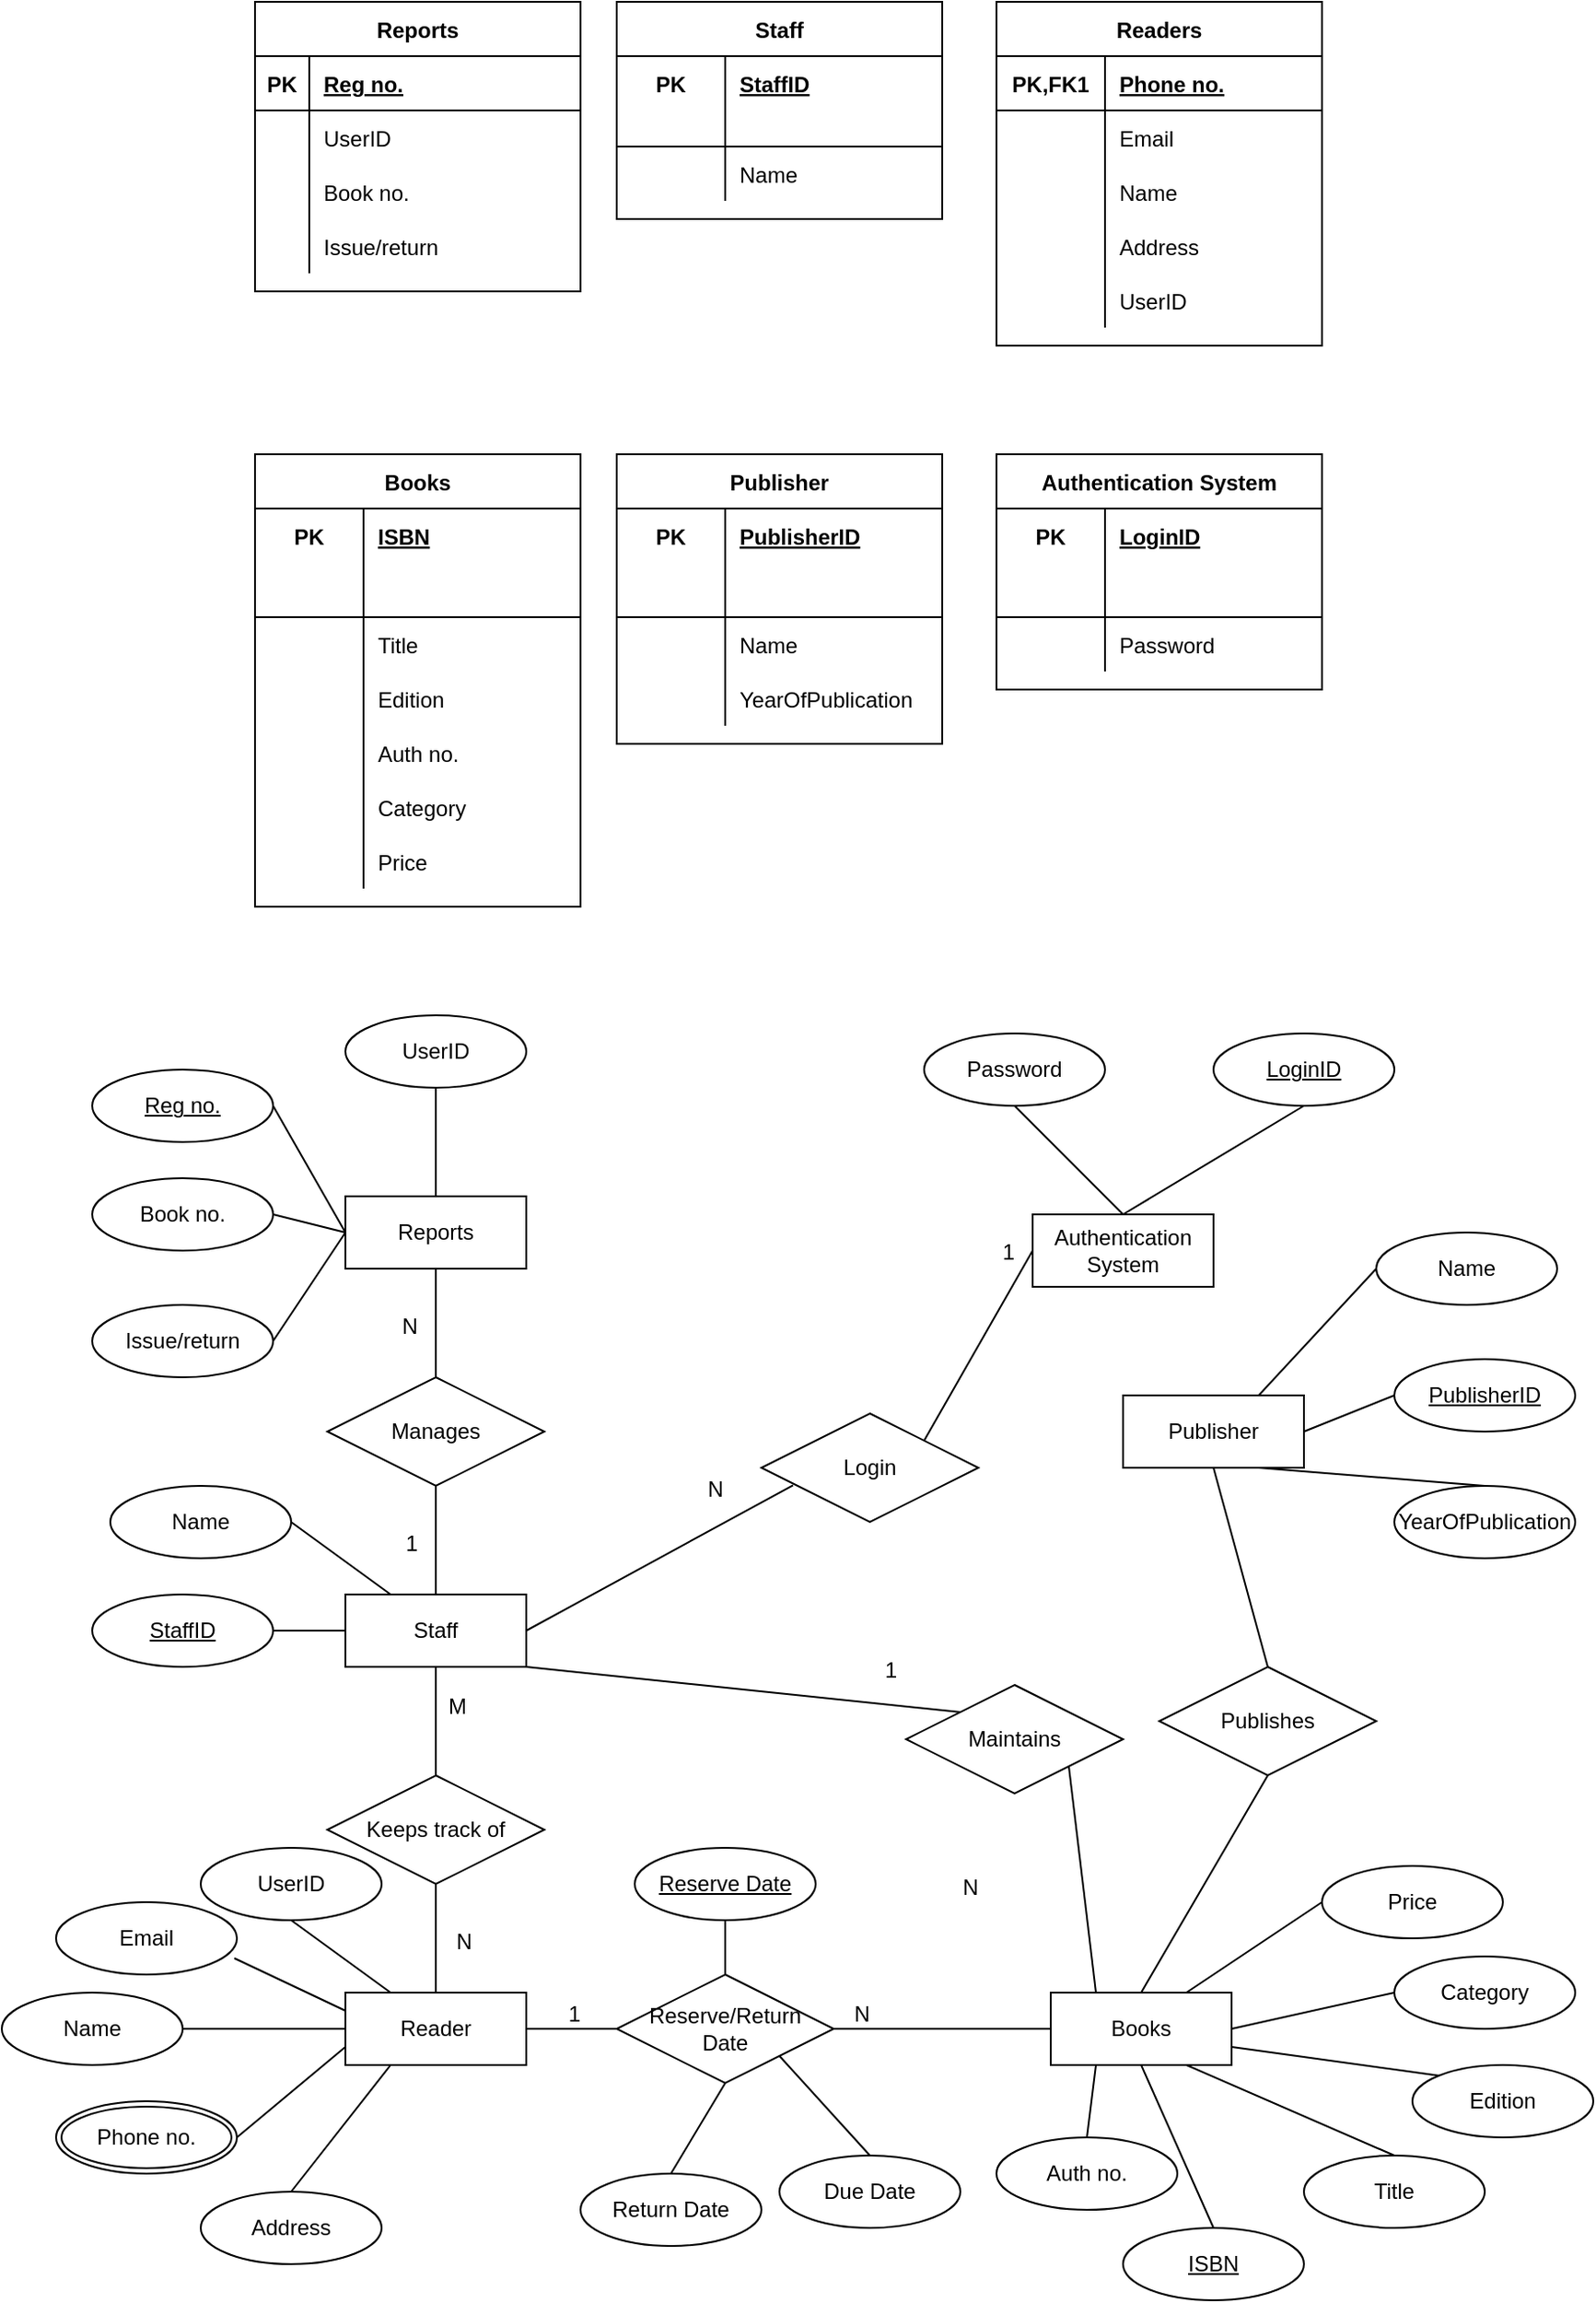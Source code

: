 <mxfile version="16.5.6" type="github">
  <diagram id="R2lEEEUBdFMjLlhIrx00" name="Page-1">
    <mxGraphModel dx="1397" dy="548" grid="1" gridSize="10" guides="1" tooltips="1" connect="1" arrows="1" fold="1" page="0" pageScale="1" pageWidth="850" pageHeight="1100" math="0" shadow="0" extFonts="Permanent Marker^https://fonts.googleapis.com/css?family=Permanent+Marker">
      <root>
        <mxCell id="0" />
        <mxCell id="1" parent="0" />
        <mxCell id="TnojkeBpL5wHd2gJYAmt-1" value="Reports" style="shape=table;startSize=30;container=1;collapsible=1;childLayout=tableLayout;fixedRows=1;rowLines=0;fontStyle=1;align=center;resizeLast=1;" vertex="1" parent="1">
          <mxGeometry x="120" y="80" width="180" height="160" as="geometry" />
        </mxCell>
        <mxCell id="TnojkeBpL5wHd2gJYAmt-2" value="" style="shape=tableRow;horizontal=0;startSize=0;swimlaneHead=0;swimlaneBody=0;fillColor=none;collapsible=0;dropTarget=0;points=[[0,0.5],[1,0.5]];portConstraint=eastwest;top=0;left=0;right=0;bottom=1;" vertex="1" parent="TnojkeBpL5wHd2gJYAmt-1">
          <mxGeometry y="30" width="180" height="30" as="geometry" />
        </mxCell>
        <mxCell id="TnojkeBpL5wHd2gJYAmt-3" value="PK" style="shape=partialRectangle;connectable=0;fillColor=none;top=0;left=0;bottom=0;right=0;fontStyle=1;overflow=hidden;" vertex="1" parent="TnojkeBpL5wHd2gJYAmt-2">
          <mxGeometry width="30" height="30" as="geometry">
            <mxRectangle width="30" height="30" as="alternateBounds" />
          </mxGeometry>
        </mxCell>
        <mxCell id="TnojkeBpL5wHd2gJYAmt-4" value="Reg no." style="shape=partialRectangle;connectable=0;fillColor=none;top=0;left=0;bottom=0;right=0;align=left;spacingLeft=6;fontStyle=5;overflow=hidden;" vertex="1" parent="TnojkeBpL5wHd2gJYAmt-2">
          <mxGeometry x="30" width="150" height="30" as="geometry">
            <mxRectangle width="150" height="30" as="alternateBounds" />
          </mxGeometry>
        </mxCell>
        <mxCell id="TnojkeBpL5wHd2gJYAmt-5" value="" style="shape=tableRow;horizontal=0;startSize=0;swimlaneHead=0;swimlaneBody=0;fillColor=none;collapsible=0;dropTarget=0;points=[[0,0.5],[1,0.5]];portConstraint=eastwest;top=0;left=0;right=0;bottom=0;" vertex="1" parent="TnojkeBpL5wHd2gJYAmt-1">
          <mxGeometry y="60" width="180" height="30" as="geometry" />
        </mxCell>
        <mxCell id="TnojkeBpL5wHd2gJYAmt-6" value="" style="shape=partialRectangle;connectable=0;fillColor=none;top=0;left=0;bottom=0;right=0;editable=1;overflow=hidden;" vertex="1" parent="TnojkeBpL5wHd2gJYAmt-5">
          <mxGeometry width="30" height="30" as="geometry">
            <mxRectangle width="30" height="30" as="alternateBounds" />
          </mxGeometry>
        </mxCell>
        <mxCell id="TnojkeBpL5wHd2gJYAmt-7" value="UserID" style="shape=partialRectangle;connectable=0;fillColor=none;top=0;left=0;bottom=0;right=0;align=left;spacingLeft=6;overflow=hidden;" vertex="1" parent="TnojkeBpL5wHd2gJYAmt-5">
          <mxGeometry x="30" width="150" height="30" as="geometry">
            <mxRectangle width="150" height="30" as="alternateBounds" />
          </mxGeometry>
        </mxCell>
        <mxCell id="TnojkeBpL5wHd2gJYAmt-8" value="" style="shape=tableRow;horizontal=0;startSize=0;swimlaneHead=0;swimlaneBody=0;fillColor=none;collapsible=0;dropTarget=0;points=[[0,0.5],[1,0.5]];portConstraint=eastwest;top=0;left=0;right=0;bottom=0;" vertex="1" parent="TnojkeBpL5wHd2gJYAmt-1">
          <mxGeometry y="90" width="180" height="30" as="geometry" />
        </mxCell>
        <mxCell id="TnojkeBpL5wHd2gJYAmt-9" value="" style="shape=partialRectangle;connectable=0;fillColor=none;top=0;left=0;bottom=0;right=0;editable=1;overflow=hidden;" vertex="1" parent="TnojkeBpL5wHd2gJYAmt-8">
          <mxGeometry width="30" height="30" as="geometry">
            <mxRectangle width="30" height="30" as="alternateBounds" />
          </mxGeometry>
        </mxCell>
        <mxCell id="TnojkeBpL5wHd2gJYAmt-10" value="Book no." style="shape=partialRectangle;connectable=0;fillColor=none;top=0;left=0;bottom=0;right=0;align=left;spacingLeft=6;overflow=hidden;" vertex="1" parent="TnojkeBpL5wHd2gJYAmt-8">
          <mxGeometry x="30" width="150" height="30" as="geometry">
            <mxRectangle width="150" height="30" as="alternateBounds" />
          </mxGeometry>
        </mxCell>
        <mxCell id="TnojkeBpL5wHd2gJYAmt-11" value="" style="shape=tableRow;horizontal=0;startSize=0;swimlaneHead=0;swimlaneBody=0;fillColor=none;collapsible=0;dropTarget=0;points=[[0,0.5],[1,0.5]];portConstraint=eastwest;top=0;left=0;right=0;bottom=0;" vertex="1" parent="TnojkeBpL5wHd2gJYAmt-1">
          <mxGeometry y="120" width="180" height="30" as="geometry" />
        </mxCell>
        <mxCell id="TnojkeBpL5wHd2gJYAmt-12" value="" style="shape=partialRectangle;connectable=0;fillColor=none;top=0;left=0;bottom=0;right=0;editable=1;overflow=hidden;" vertex="1" parent="TnojkeBpL5wHd2gJYAmt-11">
          <mxGeometry width="30" height="30" as="geometry">
            <mxRectangle width="30" height="30" as="alternateBounds" />
          </mxGeometry>
        </mxCell>
        <mxCell id="TnojkeBpL5wHd2gJYAmt-13" value="Issue/return" style="shape=partialRectangle;connectable=0;fillColor=none;top=0;left=0;bottom=0;right=0;align=left;spacingLeft=6;overflow=hidden;" vertex="1" parent="TnojkeBpL5wHd2gJYAmt-11">
          <mxGeometry x="30" width="150" height="30" as="geometry">
            <mxRectangle width="150" height="30" as="alternateBounds" />
          </mxGeometry>
        </mxCell>
        <mxCell id="TnojkeBpL5wHd2gJYAmt-14" value="Staff" style="shape=table;startSize=30;container=1;collapsible=1;childLayout=tableLayout;fixedRows=1;rowLines=0;fontStyle=1;align=center;resizeLast=1;" vertex="1" parent="1">
          <mxGeometry x="320" y="80" width="180" height="120" as="geometry" />
        </mxCell>
        <mxCell id="TnojkeBpL5wHd2gJYAmt-15" value="" style="shape=tableRow;horizontal=0;startSize=0;swimlaneHead=0;swimlaneBody=0;fillColor=none;collapsible=0;dropTarget=0;points=[[0,0.5],[1,0.5]];portConstraint=eastwest;top=0;left=0;right=0;bottom=0;" vertex="1" parent="TnojkeBpL5wHd2gJYAmt-14">
          <mxGeometry y="30" width="180" height="30" as="geometry" />
        </mxCell>
        <mxCell id="TnojkeBpL5wHd2gJYAmt-16" value="PK" style="shape=partialRectangle;connectable=0;fillColor=none;top=0;left=0;bottom=0;right=0;fontStyle=1;overflow=hidden;" vertex="1" parent="TnojkeBpL5wHd2gJYAmt-15">
          <mxGeometry width="60" height="30" as="geometry">
            <mxRectangle width="60" height="30" as="alternateBounds" />
          </mxGeometry>
        </mxCell>
        <mxCell id="TnojkeBpL5wHd2gJYAmt-17" value="StaffID" style="shape=partialRectangle;connectable=0;fillColor=none;top=0;left=0;bottom=0;right=0;align=left;spacingLeft=6;fontStyle=5;overflow=hidden;" vertex="1" parent="TnojkeBpL5wHd2gJYAmt-15">
          <mxGeometry x="60" width="120" height="30" as="geometry">
            <mxRectangle width="120" height="30" as="alternateBounds" />
          </mxGeometry>
        </mxCell>
        <mxCell id="TnojkeBpL5wHd2gJYAmt-18" value="" style="shape=tableRow;horizontal=0;startSize=0;swimlaneHead=0;swimlaneBody=0;fillColor=none;collapsible=0;dropTarget=0;points=[[0,0.5],[1,0.5]];portConstraint=eastwest;top=0;left=0;right=0;bottom=1;" vertex="1" parent="TnojkeBpL5wHd2gJYAmt-14">
          <mxGeometry y="60" width="180" height="20" as="geometry" />
        </mxCell>
        <mxCell id="TnojkeBpL5wHd2gJYAmt-19" value="" style="shape=partialRectangle;connectable=0;fillColor=none;top=0;left=0;bottom=0;right=0;fontStyle=1;overflow=hidden;" vertex="1" parent="TnojkeBpL5wHd2gJYAmt-18">
          <mxGeometry width="60" height="20" as="geometry">
            <mxRectangle width="60" height="20" as="alternateBounds" />
          </mxGeometry>
        </mxCell>
        <mxCell id="TnojkeBpL5wHd2gJYAmt-20" value="" style="shape=partialRectangle;connectable=0;fillColor=none;top=0;left=0;bottom=0;right=0;align=left;spacingLeft=6;fontStyle=5;overflow=hidden;" vertex="1" parent="TnojkeBpL5wHd2gJYAmt-18">
          <mxGeometry x="60" width="120" height="20" as="geometry">
            <mxRectangle width="120" height="20" as="alternateBounds" />
          </mxGeometry>
        </mxCell>
        <mxCell id="TnojkeBpL5wHd2gJYAmt-21" value="" style="shape=tableRow;horizontal=0;startSize=0;swimlaneHead=0;swimlaneBody=0;fillColor=none;collapsible=0;dropTarget=0;points=[[0,0.5],[1,0.5]];portConstraint=eastwest;top=0;left=0;right=0;bottom=0;" vertex="1" parent="TnojkeBpL5wHd2gJYAmt-14">
          <mxGeometry y="80" width="180" height="30" as="geometry" />
        </mxCell>
        <mxCell id="TnojkeBpL5wHd2gJYAmt-22" value="" style="shape=partialRectangle;connectable=0;fillColor=none;top=0;left=0;bottom=0;right=0;editable=1;overflow=hidden;" vertex="1" parent="TnojkeBpL5wHd2gJYAmt-21">
          <mxGeometry width="60" height="30" as="geometry">
            <mxRectangle width="60" height="30" as="alternateBounds" />
          </mxGeometry>
        </mxCell>
        <mxCell id="TnojkeBpL5wHd2gJYAmt-23" value="Name" style="shape=partialRectangle;connectable=0;fillColor=none;top=0;left=0;bottom=0;right=0;align=left;spacingLeft=6;overflow=hidden;" vertex="1" parent="TnojkeBpL5wHd2gJYAmt-21">
          <mxGeometry x="60" width="120" height="30" as="geometry">
            <mxRectangle width="120" height="30" as="alternateBounds" />
          </mxGeometry>
        </mxCell>
        <mxCell id="TnojkeBpL5wHd2gJYAmt-28" value="Readers" style="shape=table;startSize=30;container=1;collapsible=1;childLayout=tableLayout;fixedRows=1;rowLines=0;fontStyle=1;align=center;resizeLast=1;" vertex="1" parent="1">
          <mxGeometry x="530" y="80" width="180" height="190" as="geometry">
            <mxRectangle x="530" y="80" width="80" height="30" as="alternateBounds" />
          </mxGeometry>
        </mxCell>
        <mxCell id="TnojkeBpL5wHd2gJYAmt-32" value="" style="shape=tableRow;horizontal=0;startSize=0;swimlaneHead=0;swimlaneBody=0;fillColor=none;collapsible=0;dropTarget=0;points=[[0,0.5],[1,0.5]];portConstraint=eastwest;top=0;left=0;right=0;bottom=1;" vertex="1" parent="TnojkeBpL5wHd2gJYAmt-28">
          <mxGeometry y="30" width="180" height="30" as="geometry" />
        </mxCell>
        <mxCell id="TnojkeBpL5wHd2gJYAmt-33" value="PK,FK1" style="shape=partialRectangle;connectable=0;fillColor=none;top=0;left=0;bottom=0;right=0;fontStyle=1;overflow=hidden;" vertex="1" parent="TnojkeBpL5wHd2gJYAmt-32">
          <mxGeometry width="60" height="30" as="geometry">
            <mxRectangle width="60" height="30" as="alternateBounds" />
          </mxGeometry>
        </mxCell>
        <mxCell id="TnojkeBpL5wHd2gJYAmt-34" value="Phone no." style="shape=partialRectangle;connectable=0;fillColor=none;top=0;left=0;bottom=0;right=0;align=left;spacingLeft=6;fontStyle=5;overflow=hidden;" vertex="1" parent="TnojkeBpL5wHd2gJYAmt-32">
          <mxGeometry x="60" width="120" height="30" as="geometry">
            <mxRectangle width="120" height="30" as="alternateBounds" />
          </mxGeometry>
        </mxCell>
        <mxCell id="TnojkeBpL5wHd2gJYAmt-35" value="" style="shape=tableRow;horizontal=0;startSize=0;swimlaneHead=0;swimlaneBody=0;fillColor=none;collapsible=0;dropTarget=0;points=[[0,0.5],[1,0.5]];portConstraint=eastwest;top=0;left=0;right=0;bottom=0;" vertex="1" parent="TnojkeBpL5wHd2gJYAmt-28">
          <mxGeometry y="60" width="180" height="30" as="geometry" />
        </mxCell>
        <mxCell id="TnojkeBpL5wHd2gJYAmt-36" value="" style="shape=partialRectangle;connectable=0;fillColor=none;top=0;left=0;bottom=0;right=0;editable=1;overflow=hidden;" vertex="1" parent="TnojkeBpL5wHd2gJYAmt-35">
          <mxGeometry width="60" height="30" as="geometry">
            <mxRectangle width="60" height="30" as="alternateBounds" />
          </mxGeometry>
        </mxCell>
        <mxCell id="TnojkeBpL5wHd2gJYAmt-37" value="Email" style="shape=partialRectangle;connectable=0;fillColor=none;top=0;left=0;bottom=0;right=0;align=left;spacingLeft=6;overflow=hidden;" vertex="1" parent="TnojkeBpL5wHd2gJYAmt-35">
          <mxGeometry x="60" width="120" height="30" as="geometry">
            <mxRectangle width="120" height="30" as="alternateBounds" />
          </mxGeometry>
        </mxCell>
        <mxCell id="TnojkeBpL5wHd2gJYAmt-38" value="" style="shape=tableRow;horizontal=0;startSize=0;swimlaneHead=0;swimlaneBody=0;fillColor=none;collapsible=0;dropTarget=0;points=[[0,0.5],[1,0.5]];portConstraint=eastwest;top=0;left=0;right=0;bottom=0;" vertex="1" parent="TnojkeBpL5wHd2gJYAmt-28">
          <mxGeometry y="90" width="180" height="30" as="geometry" />
        </mxCell>
        <mxCell id="TnojkeBpL5wHd2gJYAmt-39" value="" style="shape=partialRectangle;connectable=0;fillColor=none;top=0;left=0;bottom=0;right=0;editable=1;overflow=hidden;" vertex="1" parent="TnojkeBpL5wHd2gJYAmt-38">
          <mxGeometry width="60" height="30" as="geometry">
            <mxRectangle width="60" height="30" as="alternateBounds" />
          </mxGeometry>
        </mxCell>
        <mxCell id="TnojkeBpL5wHd2gJYAmt-40" value="Name" style="shape=partialRectangle;connectable=0;fillColor=none;top=0;left=0;bottom=0;right=0;align=left;spacingLeft=6;overflow=hidden;" vertex="1" parent="TnojkeBpL5wHd2gJYAmt-38">
          <mxGeometry x="60" width="120" height="30" as="geometry">
            <mxRectangle width="120" height="30" as="alternateBounds" />
          </mxGeometry>
        </mxCell>
        <mxCell id="TnojkeBpL5wHd2gJYAmt-81" style="shape=tableRow;horizontal=0;startSize=0;swimlaneHead=0;swimlaneBody=0;fillColor=none;collapsible=0;dropTarget=0;points=[[0,0.5],[1,0.5]];portConstraint=eastwest;top=0;left=0;right=0;bottom=0;" vertex="1" parent="TnojkeBpL5wHd2gJYAmt-28">
          <mxGeometry y="120" width="180" height="30" as="geometry" />
        </mxCell>
        <mxCell id="TnojkeBpL5wHd2gJYAmt-82" style="shape=partialRectangle;connectable=0;fillColor=none;top=0;left=0;bottom=0;right=0;editable=1;overflow=hidden;" vertex="1" parent="TnojkeBpL5wHd2gJYAmt-81">
          <mxGeometry width="60" height="30" as="geometry">
            <mxRectangle width="60" height="30" as="alternateBounds" />
          </mxGeometry>
        </mxCell>
        <mxCell id="TnojkeBpL5wHd2gJYAmt-83" value="Address" style="shape=partialRectangle;connectable=0;fillColor=none;top=0;left=0;bottom=0;right=0;align=left;spacingLeft=6;overflow=hidden;" vertex="1" parent="TnojkeBpL5wHd2gJYAmt-81">
          <mxGeometry x="60" width="120" height="30" as="geometry">
            <mxRectangle width="120" height="30" as="alternateBounds" />
          </mxGeometry>
        </mxCell>
        <mxCell id="TnojkeBpL5wHd2gJYAmt-215" style="shape=tableRow;horizontal=0;startSize=0;swimlaneHead=0;swimlaneBody=0;fillColor=none;collapsible=0;dropTarget=0;points=[[0,0.5],[1,0.5]];portConstraint=eastwest;top=0;left=0;right=0;bottom=0;" vertex="1" parent="TnojkeBpL5wHd2gJYAmt-28">
          <mxGeometry y="150" width="180" height="30" as="geometry" />
        </mxCell>
        <mxCell id="TnojkeBpL5wHd2gJYAmt-216" style="shape=partialRectangle;connectable=0;fillColor=none;top=0;left=0;bottom=0;right=0;editable=1;overflow=hidden;" vertex="1" parent="TnojkeBpL5wHd2gJYAmt-215">
          <mxGeometry width="60" height="30" as="geometry">
            <mxRectangle width="60" height="30" as="alternateBounds" />
          </mxGeometry>
        </mxCell>
        <mxCell id="TnojkeBpL5wHd2gJYAmt-217" value="UserID" style="shape=partialRectangle;connectable=0;fillColor=none;top=0;left=0;bottom=0;right=0;align=left;spacingLeft=6;overflow=hidden;" vertex="1" parent="TnojkeBpL5wHd2gJYAmt-215">
          <mxGeometry x="60" width="120" height="30" as="geometry">
            <mxRectangle width="120" height="30" as="alternateBounds" />
          </mxGeometry>
        </mxCell>
        <mxCell id="TnojkeBpL5wHd2gJYAmt-41" value="Books" style="shape=table;startSize=30;container=1;collapsible=1;childLayout=tableLayout;fixedRows=1;rowLines=0;fontStyle=1;align=center;resizeLast=1;" vertex="1" parent="1">
          <mxGeometry x="120" y="330" width="180" height="250" as="geometry" />
        </mxCell>
        <mxCell id="TnojkeBpL5wHd2gJYAmt-42" value="" style="shape=tableRow;horizontal=0;startSize=0;swimlaneHead=0;swimlaneBody=0;fillColor=none;collapsible=0;dropTarget=0;points=[[0,0.5],[1,0.5]];portConstraint=eastwest;top=0;left=0;right=0;bottom=0;" vertex="1" parent="TnojkeBpL5wHd2gJYAmt-41">
          <mxGeometry y="30" width="180" height="30" as="geometry" />
        </mxCell>
        <mxCell id="TnojkeBpL5wHd2gJYAmt-43" value="PK" style="shape=partialRectangle;connectable=0;fillColor=none;top=0;left=0;bottom=0;right=0;fontStyle=1;overflow=hidden;" vertex="1" parent="TnojkeBpL5wHd2gJYAmt-42">
          <mxGeometry width="60" height="30" as="geometry">
            <mxRectangle width="60" height="30" as="alternateBounds" />
          </mxGeometry>
        </mxCell>
        <mxCell id="TnojkeBpL5wHd2gJYAmt-44" value="ISBN" style="shape=partialRectangle;connectable=0;fillColor=none;top=0;left=0;bottom=0;right=0;align=left;spacingLeft=6;fontStyle=5;overflow=hidden;" vertex="1" parent="TnojkeBpL5wHd2gJYAmt-42">
          <mxGeometry x="60" width="120" height="30" as="geometry">
            <mxRectangle width="120" height="30" as="alternateBounds" />
          </mxGeometry>
        </mxCell>
        <mxCell id="TnojkeBpL5wHd2gJYAmt-45" value="" style="shape=tableRow;horizontal=0;startSize=0;swimlaneHead=0;swimlaneBody=0;fillColor=none;collapsible=0;dropTarget=0;points=[[0,0.5],[1,0.5]];portConstraint=eastwest;top=0;left=0;right=0;bottom=1;" vertex="1" parent="TnojkeBpL5wHd2gJYAmt-41">
          <mxGeometry y="60" width="180" height="30" as="geometry" />
        </mxCell>
        <mxCell id="TnojkeBpL5wHd2gJYAmt-46" value="" style="shape=partialRectangle;connectable=0;fillColor=none;top=0;left=0;bottom=0;right=0;fontStyle=1;overflow=hidden;" vertex="1" parent="TnojkeBpL5wHd2gJYAmt-45">
          <mxGeometry width="60" height="30" as="geometry">
            <mxRectangle width="60" height="30" as="alternateBounds" />
          </mxGeometry>
        </mxCell>
        <mxCell id="TnojkeBpL5wHd2gJYAmt-47" value="" style="shape=partialRectangle;connectable=0;fillColor=none;top=0;left=0;bottom=0;right=0;align=left;spacingLeft=6;fontStyle=5;overflow=hidden;" vertex="1" parent="TnojkeBpL5wHd2gJYAmt-45">
          <mxGeometry x="60" width="120" height="30" as="geometry">
            <mxRectangle width="120" height="30" as="alternateBounds" />
          </mxGeometry>
        </mxCell>
        <mxCell id="TnojkeBpL5wHd2gJYAmt-48" value="" style="shape=tableRow;horizontal=0;startSize=0;swimlaneHead=0;swimlaneBody=0;fillColor=none;collapsible=0;dropTarget=0;points=[[0,0.5],[1,0.5]];portConstraint=eastwest;top=0;left=0;right=0;bottom=0;" vertex="1" parent="TnojkeBpL5wHd2gJYAmt-41">
          <mxGeometry y="90" width="180" height="30" as="geometry" />
        </mxCell>
        <mxCell id="TnojkeBpL5wHd2gJYAmt-49" value="" style="shape=partialRectangle;connectable=0;fillColor=none;top=0;left=0;bottom=0;right=0;editable=1;overflow=hidden;" vertex="1" parent="TnojkeBpL5wHd2gJYAmt-48">
          <mxGeometry width="60" height="30" as="geometry">
            <mxRectangle width="60" height="30" as="alternateBounds" />
          </mxGeometry>
        </mxCell>
        <mxCell id="TnojkeBpL5wHd2gJYAmt-50" value="Title" style="shape=partialRectangle;connectable=0;fillColor=none;top=0;left=0;bottom=0;right=0;align=left;spacingLeft=6;overflow=hidden;" vertex="1" parent="TnojkeBpL5wHd2gJYAmt-48">
          <mxGeometry x="60" width="120" height="30" as="geometry">
            <mxRectangle width="120" height="30" as="alternateBounds" />
          </mxGeometry>
        </mxCell>
        <mxCell id="TnojkeBpL5wHd2gJYAmt-51" value="" style="shape=tableRow;horizontal=0;startSize=0;swimlaneHead=0;swimlaneBody=0;fillColor=none;collapsible=0;dropTarget=0;points=[[0,0.5],[1,0.5]];portConstraint=eastwest;top=0;left=0;right=0;bottom=0;" vertex="1" parent="TnojkeBpL5wHd2gJYAmt-41">
          <mxGeometry y="120" width="180" height="30" as="geometry" />
        </mxCell>
        <mxCell id="TnojkeBpL5wHd2gJYAmt-52" value="" style="shape=partialRectangle;connectable=0;fillColor=none;top=0;left=0;bottom=0;right=0;editable=1;overflow=hidden;" vertex="1" parent="TnojkeBpL5wHd2gJYAmt-51">
          <mxGeometry width="60" height="30" as="geometry">
            <mxRectangle width="60" height="30" as="alternateBounds" />
          </mxGeometry>
        </mxCell>
        <mxCell id="TnojkeBpL5wHd2gJYAmt-53" value="Edition" style="shape=partialRectangle;connectable=0;fillColor=none;top=0;left=0;bottom=0;right=0;align=left;spacingLeft=6;overflow=hidden;" vertex="1" parent="TnojkeBpL5wHd2gJYAmt-51">
          <mxGeometry x="60" width="120" height="30" as="geometry">
            <mxRectangle width="120" height="30" as="alternateBounds" />
          </mxGeometry>
        </mxCell>
        <mxCell id="TnojkeBpL5wHd2gJYAmt-90" style="shape=tableRow;horizontal=0;startSize=0;swimlaneHead=0;swimlaneBody=0;fillColor=none;collapsible=0;dropTarget=0;points=[[0,0.5],[1,0.5]];portConstraint=eastwest;top=0;left=0;right=0;bottom=0;" vertex="1" parent="TnojkeBpL5wHd2gJYAmt-41">
          <mxGeometry y="150" width="180" height="30" as="geometry" />
        </mxCell>
        <mxCell id="TnojkeBpL5wHd2gJYAmt-91" style="shape=partialRectangle;connectable=0;fillColor=none;top=0;left=0;bottom=0;right=0;editable=1;overflow=hidden;" vertex="1" parent="TnojkeBpL5wHd2gJYAmt-90">
          <mxGeometry width="60" height="30" as="geometry">
            <mxRectangle width="60" height="30" as="alternateBounds" />
          </mxGeometry>
        </mxCell>
        <mxCell id="TnojkeBpL5wHd2gJYAmt-92" value="Auth no." style="shape=partialRectangle;connectable=0;fillColor=none;top=0;left=0;bottom=0;right=0;align=left;spacingLeft=6;overflow=hidden;" vertex="1" parent="TnojkeBpL5wHd2gJYAmt-90">
          <mxGeometry x="60" width="120" height="30" as="geometry">
            <mxRectangle width="120" height="30" as="alternateBounds" />
          </mxGeometry>
        </mxCell>
        <mxCell id="TnojkeBpL5wHd2gJYAmt-87" style="shape=tableRow;horizontal=0;startSize=0;swimlaneHead=0;swimlaneBody=0;fillColor=none;collapsible=0;dropTarget=0;points=[[0,0.5],[1,0.5]];portConstraint=eastwest;top=0;left=0;right=0;bottom=0;" vertex="1" parent="TnojkeBpL5wHd2gJYAmt-41">
          <mxGeometry y="180" width="180" height="30" as="geometry" />
        </mxCell>
        <mxCell id="TnojkeBpL5wHd2gJYAmt-88" style="shape=partialRectangle;connectable=0;fillColor=none;top=0;left=0;bottom=0;right=0;editable=1;overflow=hidden;" vertex="1" parent="TnojkeBpL5wHd2gJYAmt-87">
          <mxGeometry width="60" height="30" as="geometry">
            <mxRectangle width="60" height="30" as="alternateBounds" />
          </mxGeometry>
        </mxCell>
        <mxCell id="TnojkeBpL5wHd2gJYAmt-89" value="Category" style="shape=partialRectangle;connectable=0;fillColor=none;top=0;left=0;bottom=0;right=0;align=left;spacingLeft=6;overflow=hidden;" vertex="1" parent="TnojkeBpL5wHd2gJYAmt-87">
          <mxGeometry x="60" width="120" height="30" as="geometry">
            <mxRectangle width="120" height="30" as="alternateBounds" />
          </mxGeometry>
        </mxCell>
        <mxCell id="TnojkeBpL5wHd2gJYAmt-93" style="shape=tableRow;horizontal=0;startSize=0;swimlaneHead=0;swimlaneBody=0;fillColor=none;collapsible=0;dropTarget=0;points=[[0,0.5],[1,0.5]];portConstraint=eastwest;top=0;left=0;right=0;bottom=0;" vertex="1" parent="TnojkeBpL5wHd2gJYAmt-41">
          <mxGeometry y="210" width="180" height="30" as="geometry" />
        </mxCell>
        <mxCell id="TnojkeBpL5wHd2gJYAmt-94" style="shape=partialRectangle;connectable=0;fillColor=none;top=0;left=0;bottom=0;right=0;editable=1;overflow=hidden;" vertex="1" parent="TnojkeBpL5wHd2gJYAmt-93">
          <mxGeometry width="60" height="30" as="geometry">
            <mxRectangle width="60" height="30" as="alternateBounds" />
          </mxGeometry>
        </mxCell>
        <mxCell id="TnojkeBpL5wHd2gJYAmt-95" value="Price" style="shape=partialRectangle;connectable=0;fillColor=none;top=0;left=0;bottom=0;right=0;align=left;spacingLeft=6;overflow=hidden;" vertex="1" parent="TnojkeBpL5wHd2gJYAmt-93">
          <mxGeometry x="60" width="120" height="30" as="geometry">
            <mxRectangle width="120" height="30" as="alternateBounds" />
          </mxGeometry>
        </mxCell>
        <mxCell id="TnojkeBpL5wHd2gJYAmt-54" value="Publisher" style="shape=table;startSize=30;container=1;collapsible=1;childLayout=tableLayout;fixedRows=1;rowLines=0;fontStyle=1;align=center;resizeLast=1;" vertex="1" parent="1">
          <mxGeometry x="320" y="330" width="180" height="160" as="geometry" />
        </mxCell>
        <mxCell id="TnojkeBpL5wHd2gJYAmt-55" value="" style="shape=tableRow;horizontal=0;startSize=0;swimlaneHead=0;swimlaneBody=0;fillColor=none;collapsible=0;dropTarget=0;points=[[0,0.5],[1,0.5]];portConstraint=eastwest;top=0;left=0;right=0;bottom=0;" vertex="1" parent="TnojkeBpL5wHd2gJYAmt-54">
          <mxGeometry y="30" width="180" height="30" as="geometry" />
        </mxCell>
        <mxCell id="TnojkeBpL5wHd2gJYAmt-56" value="PK" style="shape=partialRectangle;connectable=0;fillColor=none;top=0;left=0;bottom=0;right=0;fontStyle=1;overflow=hidden;" vertex="1" parent="TnojkeBpL5wHd2gJYAmt-55">
          <mxGeometry width="60" height="30" as="geometry">
            <mxRectangle width="60" height="30" as="alternateBounds" />
          </mxGeometry>
        </mxCell>
        <mxCell id="TnojkeBpL5wHd2gJYAmt-57" value="PublisherID" style="shape=partialRectangle;connectable=0;fillColor=none;top=0;left=0;bottom=0;right=0;align=left;spacingLeft=6;fontStyle=5;overflow=hidden;" vertex="1" parent="TnojkeBpL5wHd2gJYAmt-55">
          <mxGeometry x="60" width="120" height="30" as="geometry">
            <mxRectangle width="120" height="30" as="alternateBounds" />
          </mxGeometry>
        </mxCell>
        <mxCell id="TnojkeBpL5wHd2gJYAmt-58" value="" style="shape=tableRow;horizontal=0;startSize=0;swimlaneHead=0;swimlaneBody=0;fillColor=none;collapsible=0;dropTarget=0;points=[[0,0.5],[1,0.5]];portConstraint=eastwest;top=0;left=0;right=0;bottom=1;" vertex="1" parent="TnojkeBpL5wHd2gJYAmt-54">
          <mxGeometry y="60" width="180" height="30" as="geometry" />
        </mxCell>
        <mxCell id="TnojkeBpL5wHd2gJYAmt-59" value="" style="shape=partialRectangle;connectable=0;fillColor=none;top=0;left=0;bottom=0;right=0;fontStyle=1;overflow=hidden;" vertex="1" parent="TnojkeBpL5wHd2gJYAmt-58">
          <mxGeometry width="60" height="30" as="geometry">
            <mxRectangle width="60" height="30" as="alternateBounds" />
          </mxGeometry>
        </mxCell>
        <mxCell id="TnojkeBpL5wHd2gJYAmt-60" value="" style="shape=partialRectangle;connectable=0;fillColor=none;top=0;left=0;bottom=0;right=0;align=left;spacingLeft=6;fontStyle=5;overflow=hidden;" vertex="1" parent="TnojkeBpL5wHd2gJYAmt-58">
          <mxGeometry x="60" width="120" height="30" as="geometry">
            <mxRectangle width="120" height="30" as="alternateBounds" />
          </mxGeometry>
        </mxCell>
        <mxCell id="TnojkeBpL5wHd2gJYAmt-61" value="" style="shape=tableRow;horizontal=0;startSize=0;swimlaneHead=0;swimlaneBody=0;fillColor=none;collapsible=0;dropTarget=0;points=[[0,0.5],[1,0.5]];portConstraint=eastwest;top=0;left=0;right=0;bottom=0;" vertex="1" parent="TnojkeBpL5wHd2gJYAmt-54">
          <mxGeometry y="90" width="180" height="30" as="geometry" />
        </mxCell>
        <mxCell id="TnojkeBpL5wHd2gJYAmt-62" value="" style="shape=partialRectangle;connectable=0;fillColor=none;top=0;left=0;bottom=0;right=0;editable=1;overflow=hidden;" vertex="1" parent="TnojkeBpL5wHd2gJYAmt-61">
          <mxGeometry width="60" height="30" as="geometry">
            <mxRectangle width="60" height="30" as="alternateBounds" />
          </mxGeometry>
        </mxCell>
        <mxCell id="TnojkeBpL5wHd2gJYAmt-63" value="Name" style="shape=partialRectangle;connectable=0;fillColor=none;top=0;left=0;bottom=0;right=0;align=left;spacingLeft=6;overflow=hidden;" vertex="1" parent="TnojkeBpL5wHd2gJYAmt-61">
          <mxGeometry x="60" width="120" height="30" as="geometry">
            <mxRectangle width="120" height="30" as="alternateBounds" />
          </mxGeometry>
        </mxCell>
        <mxCell id="TnojkeBpL5wHd2gJYAmt-64" value="" style="shape=tableRow;horizontal=0;startSize=0;swimlaneHead=0;swimlaneBody=0;fillColor=none;collapsible=0;dropTarget=0;points=[[0,0.5],[1,0.5]];portConstraint=eastwest;top=0;left=0;right=0;bottom=0;" vertex="1" parent="TnojkeBpL5wHd2gJYAmt-54">
          <mxGeometry y="120" width="180" height="30" as="geometry" />
        </mxCell>
        <mxCell id="TnojkeBpL5wHd2gJYAmt-65" value="" style="shape=partialRectangle;connectable=0;fillColor=none;top=0;left=0;bottom=0;right=0;editable=1;overflow=hidden;" vertex="1" parent="TnojkeBpL5wHd2gJYAmt-64">
          <mxGeometry width="60" height="30" as="geometry">
            <mxRectangle width="60" height="30" as="alternateBounds" />
          </mxGeometry>
        </mxCell>
        <mxCell id="TnojkeBpL5wHd2gJYAmt-66" value="YearOfPublication" style="shape=partialRectangle;connectable=0;fillColor=none;top=0;left=0;bottom=0;right=0;align=left;spacingLeft=6;overflow=hidden;" vertex="1" parent="TnojkeBpL5wHd2gJYAmt-64">
          <mxGeometry x="60" width="120" height="30" as="geometry">
            <mxRectangle width="120" height="30" as="alternateBounds" />
          </mxGeometry>
        </mxCell>
        <mxCell id="TnojkeBpL5wHd2gJYAmt-67" value="Authentication System" style="shape=table;startSize=30;container=1;collapsible=1;childLayout=tableLayout;fixedRows=1;rowLines=0;fontStyle=1;align=center;resizeLast=1;" vertex="1" parent="1">
          <mxGeometry x="530" y="330" width="180" height="130" as="geometry" />
        </mxCell>
        <mxCell id="TnojkeBpL5wHd2gJYAmt-68" value="" style="shape=tableRow;horizontal=0;startSize=0;swimlaneHead=0;swimlaneBody=0;fillColor=none;collapsible=0;dropTarget=0;points=[[0,0.5],[1,0.5]];portConstraint=eastwest;top=0;left=0;right=0;bottom=0;" vertex="1" parent="TnojkeBpL5wHd2gJYAmt-67">
          <mxGeometry y="30" width="180" height="30" as="geometry" />
        </mxCell>
        <mxCell id="TnojkeBpL5wHd2gJYAmt-69" value="PK" style="shape=partialRectangle;connectable=0;fillColor=none;top=0;left=0;bottom=0;right=0;fontStyle=1;overflow=hidden;" vertex="1" parent="TnojkeBpL5wHd2gJYAmt-68">
          <mxGeometry width="60" height="30" as="geometry">
            <mxRectangle width="60" height="30" as="alternateBounds" />
          </mxGeometry>
        </mxCell>
        <mxCell id="TnojkeBpL5wHd2gJYAmt-70" value="LoginID" style="shape=partialRectangle;connectable=0;fillColor=none;top=0;left=0;bottom=0;right=0;align=left;spacingLeft=6;fontStyle=5;overflow=hidden;" vertex="1" parent="TnojkeBpL5wHd2gJYAmt-68">
          <mxGeometry x="60" width="120" height="30" as="geometry">
            <mxRectangle width="120" height="30" as="alternateBounds" />
          </mxGeometry>
        </mxCell>
        <mxCell id="TnojkeBpL5wHd2gJYAmt-71" value="" style="shape=tableRow;horizontal=0;startSize=0;swimlaneHead=0;swimlaneBody=0;fillColor=none;collapsible=0;dropTarget=0;points=[[0,0.5],[1,0.5]];portConstraint=eastwest;top=0;left=0;right=0;bottom=1;" vertex="1" parent="TnojkeBpL5wHd2gJYAmt-67">
          <mxGeometry y="60" width="180" height="30" as="geometry" />
        </mxCell>
        <mxCell id="TnojkeBpL5wHd2gJYAmt-72" value="" style="shape=partialRectangle;connectable=0;fillColor=none;top=0;left=0;bottom=0;right=0;fontStyle=1;overflow=hidden;" vertex="1" parent="TnojkeBpL5wHd2gJYAmt-71">
          <mxGeometry width="60" height="30" as="geometry">
            <mxRectangle width="60" height="30" as="alternateBounds" />
          </mxGeometry>
        </mxCell>
        <mxCell id="TnojkeBpL5wHd2gJYAmt-73" value="" style="shape=partialRectangle;connectable=0;fillColor=none;top=0;left=0;bottom=0;right=0;align=left;spacingLeft=6;fontStyle=5;overflow=hidden;" vertex="1" parent="TnojkeBpL5wHd2gJYAmt-71">
          <mxGeometry x="60" width="120" height="30" as="geometry">
            <mxRectangle width="120" height="30" as="alternateBounds" />
          </mxGeometry>
        </mxCell>
        <mxCell id="TnojkeBpL5wHd2gJYAmt-74" value="" style="shape=tableRow;horizontal=0;startSize=0;swimlaneHead=0;swimlaneBody=0;fillColor=none;collapsible=0;dropTarget=0;points=[[0,0.5],[1,0.5]];portConstraint=eastwest;top=0;left=0;right=0;bottom=0;" vertex="1" parent="TnojkeBpL5wHd2gJYAmt-67">
          <mxGeometry y="90" width="180" height="30" as="geometry" />
        </mxCell>
        <mxCell id="TnojkeBpL5wHd2gJYAmt-75" value="" style="shape=partialRectangle;connectable=0;fillColor=none;top=0;left=0;bottom=0;right=0;editable=1;overflow=hidden;" vertex="1" parent="TnojkeBpL5wHd2gJYAmt-74">
          <mxGeometry width="60" height="30" as="geometry">
            <mxRectangle width="60" height="30" as="alternateBounds" />
          </mxGeometry>
        </mxCell>
        <mxCell id="TnojkeBpL5wHd2gJYAmt-76" value="Password" style="shape=partialRectangle;connectable=0;fillColor=none;top=0;left=0;bottom=0;right=0;align=left;spacingLeft=6;overflow=hidden;" vertex="1" parent="TnojkeBpL5wHd2gJYAmt-74">
          <mxGeometry x="60" width="120" height="30" as="geometry">
            <mxRectangle width="120" height="30" as="alternateBounds" />
          </mxGeometry>
        </mxCell>
        <mxCell id="TnojkeBpL5wHd2gJYAmt-96" value="Reports" style="whiteSpace=wrap;html=1;align=center;" vertex="1" parent="1">
          <mxGeometry x="170" y="740" width="100" height="40" as="geometry" />
        </mxCell>
        <mxCell id="TnojkeBpL5wHd2gJYAmt-97" value="UserID" style="ellipse;whiteSpace=wrap;html=1;align=center;" vertex="1" parent="1">
          <mxGeometry x="170" y="640" width="100" height="40" as="geometry" />
        </mxCell>
        <mxCell id="TnojkeBpL5wHd2gJYAmt-98" value="Reg no." style="ellipse;whiteSpace=wrap;html=1;align=center;fontStyle=4;" vertex="1" parent="1">
          <mxGeometry x="30" y="670" width="100" height="40" as="geometry" />
        </mxCell>
        <mxCell id="TnojkeBpL5wHd2gJYAmt-100" value="Issue/return" style="ellipse;whiteSpace=wrap;html=1;align=center;" vertex="1" parent="1">
          <mxGeometry x="30" y="800" width="100" height="40" as="geometry" />
        </mxCell>
        <mxCell id="TnojkeBpL5wHd2gJYAmt-101" value="Book no." style="ellipse;whiteSpace=wrap;html=1;align=center;" vertex="1" parent="1">
          <mxGeometry x="30" y="730" width="100" height="40" as="geometry" />
        </mxCell>
        <mxCell id="TnojkeBpL5wHd2gJYAmt-102" value="Manages" style="shape=rhombus;perimeter=rhombusPerimeter;whiteSpace=wrap;html=1;align=center;" vertex="1" parent="1">
          <mxGeometry x="160" y="840" width="120" height="60" as="geometry" />
        </mxCell>
        <mxCell id="TnojkeBpL5wHd2gJYAmt-103" value="Staff" style="whiteSpace=wrap;html=1;align=center;" vertex="1" parent="1">
          <mxGeometry x="170" y="960" width="100" height="40" as="geometry" />
        </mxCell>
        <mxCell id="TnojkeBpL5wHd2gJYAmt-104" value="Name" style="ellipse;whiteSpace=wrap;html=1;align=center;" vertex="1" parent="1">
          <mxGeometry x="40" y="900" width="100" height="40" as="geometry" />
        </mxCell>
        <mxCell id="TnojkeBpL5wHd2gJYAmt-105" value="StaffID" style="ellipse;whiteSpace=wrap;html=1;align=center;fontStyle=4;" vertex="1" parent="1">
          <mxGeometry x="30" y="960" width="100" height="40" as="geometry" />
        </mxCell>
        <mxCell id="TnojkeBpL5wHd2gJYAmt-106" value="Keeps track of" style="shape=rhombus;perimeter=rhombusPerimeter;whiteSpace=wrap;html=1;align=center;" vertex="1" parent="1">
          <mxGeometry x="160" y="1060" width="120" height="60" as="geometry" />
        </mxCell>
        <mxCell id="TnojkeBpL5wHd2gJYAmt-107" value="Reader" style="whiteSpace=wrap;html=1;align=center;" vertex="1" parent="1">
          <mxGeometry x="170" y="1180" width="100" height="40" as="geometry" />
        </mxCell>
        <mxCell id="TnojkeBpL5wHd2gJYAmt-108" value="Name" style="ellipse;whiteSpace=wrap;html=1;align=center;" vertex="1" parent="1">
          <mxGeometry x="-20" y="1180" width="100" height="40" as="geometry" />
        </mxCell>
        <mxCell id="TnojkeBpL5wHd2gJYAmt-109" value="Email" style="ellipse;whiteSpace=wrap;html=1;align=center;" vertex="1" parent="1">
          <mxGeometry x="10" y="1130" width="100" height="40" as="geometry" />
        </mxCell>
        <mxCell id="TnojkeBpL5wHd2gJYAmt-110" value="UserID" style="ellipse;whiteSpace=wrap;html=1;align=center;" vertex="1" parent="1">
          <mxGeometry x="90" y="1100" width="100" height="40" as="geometry" />
        </mxCell>
        <mxCell id="TnojkeBpL5wHd2gJYAmt-111" value="Phone no." style="ellipse;shape=doubleEllipse;margin=3;whiteSpace=wrap;html=1;align=center;" vertex="1" parent="1">
          <mxGeometry x="10" y="1240" width="100" height="40" as="geometry" />
        </mxCell>
        <mxCell id="TnojkeBpL5wHd2gJYAmt-112" value="Address" style="ellipse;whiteSpace=wrap;html=1;align=center;" vertex="1" parent="1">
          <mxGeometry x="90" y="1290" width="100" height="40" as="geometry" />
        </mxCell>
        <mxCell id="TnojkeBpL5wHd2gJYAmt-113" value="Reserve/Return&lt;br&gt;Date" style="shape=rhombus;perimeter=rhombusPerimeter;whiteSpace=wrap;html=1;align=center;" vertex="1" parent="1">
          <mxGeometry x="320" y="1170" width="120" height="60" as="geometry" />
        </mxCell>
        <mxCell id="TnojkeBpL5wHd2gJYAmt-114" value="Due Date" style="ellipse;whiteSpace=wrap;html=1;align=center;" vertex="1" parent="1">
          <mxGeometry x="410" y="1270" width="100" height="40" as="geometry" />
        </mxCell>
        <mxCell id="TnojkeBpL5wHd2gJYAmt-115" value="Return Date" style="ellipse;whiteSpace=wrap;html=1;align=center;" vertex="1" parent="1">
          <mxGeometry x="300" y="1280" width="100" height="40" as="geometry" />
        </mxCell>
        <mxCell id="TnojkeBpL5wHd2gJYAmt-118" value="Books" style="whiteSpace=wrap;html=1;align=center;" vertex="1" parent="1">
          <mxGeometry x="560" y="1180" width="100" height="40" as="geometry" />
        </mxCell>
        <mxCell id="TnojkeBpL5wHd2gJYAmt-119" value="Reserve Date" style="ellipse;whiteSpace=wrap;html=1;align=center;fontStyle=4;" vertex="1" parent="1">
          <mxGeometry x="330" y="1100" width="100" height="40" as="geometry" />
        </mxCell>
        <mxCell id="TnojkeBpL5wHd2gJYAmt-120" value="Price" style="ellipse;whiteSpace=wrap;html=1;align=center;" vertex="1" parent="1">
          <mxGeometry x="710" y="1110" width="100" height="40" as="geometry" />
        </mxCell>
        <mxCell id="TnojkeBpL5wHd2gJYAmt-121" value="Category" style="ellipse;whiteSpace=wrap;html=1;align=center;" vertex="1" parent="1">
          <mxGeometry x="750" y="1160" width="100" height="40" as="geometry" />
        </mxCell>
        <mxCell id="TnojkeBpL5wHd2gJYAmt-122" value="Edition" style="ellipse;whiteSpace=wrap;html=1;align=center;" vertex="1" parent="1">
          <mxGeometry x="760" y="1220" width="100" height="40" as="geometry" />
        </mxCell>
        <mxCell id="TnojkeBpL5wHd2gJYAmt-123" value="Title" style="ellipse;whiteSpace=wrap;html=1;align=center;" vertex="1" parent="1">
          <mxGeometry x="700" y="1270" width="100" height="40" as="geometry" />
        </mxCell>
        <mxCell id="TnojkeBpL5wHd2gJYAmt-124" value="Auth no." style="ellipse;whiteSpace=wrap;html=1;align=center;" vertex="1" parent="1">
          <mxGeometry x="530" y="1260" width="100" height="40" as="geometry" />
        </mxCell>
        <mxCell id="TnojkeBpL5wHd2gJYAmt-125" value="ISBN" style="ellipse;whiteSpace=wrap;html=1;align=center;fontStyle=4;" vertex="1" parent="1">
          <mxGeometry x="600" y="1310" width="100" height="40" as="geometry" />
        </mxCell>
        <mxCell id="TnojkeBpL5wHd2gJYAmt-126" value="Publishes" style="shape=rhombus;perimeter=rhombusPerimeter;whiteSpace=wrap;html=1;align=center;" vertex="1" parent="1">
          <mxGeometry x="620" y="1000" width="120" height="60" as="geometry" />
        </mxCell>
        <mxCell id="TnojkeBpL5wHd2gJYAmt-127" value="Maintains" style="shape=rhombus;perimeter=rhombusPerimeter;whiteSpace=wrap;html=1;align=center;" vertex="1" parent="1">
          <mxGeometry x="480" y="1010" width="120" height="60" as="geometry" />
        </mxCell>
        <mxCell id="TnojkeBpL5wHd2gJYAmt-128" value="Publisher" style="whiteSpace=wrap;html=1;align=center;" vertex="1" parent="1">
          <mxGeometry x="600" y="850" width="100" height="40" as="geometry" />
        </mxCell>
        <mxCell id="TnojkeBpL5wHd2gJYAmt-129" value="YearOfPublication" style="ellipse;whiteSpace=wrap;html=1;align=center;" vertex="1" parent="1">
          <mxGeometry x="750" y="900" width="100" height="40" as="geometry" />
        </mxCell>
        <mxCell id="TnojkeBpL5wHd2gJYAmt-130" value="Name" style="ellipse;whiteSpace=wrap;html=1;align=center;" vertex="1" parent="1">
          <mxGeometry x="740" y="760" width="100" height="40" as="geometry" />
        </mxCell>
        <mxCell id="TnojkeBpL5wHd2gJYAmt-131" value="PublisherID" style="ellipse;whiteSpace=wrap;html=1;align=center;fontStyle=4;" vertex="1" parent="1">
          <mxGeometry x="750" y="830" width="100" height="40" as="geometry" />
        </mxCell>
        <mxCell id="TnojkeBpL5wHd2gJYAmt-132" value="Login" style="shape=rhombus;perimeter=rhombusPerimeter;whiteSpace=wrap;html=1;align=center;" vertex="1" parent="1">
          <mxGeometry x="400" y="860" width="120" height="60" as="geometry" />
        </mxCell>
        <mxCell id="TnojkeBpL5wHd2gJYAmt-133" value="Authentication System" style="whiteSpace=wrap;html=1;align=center;" vertex="1" parent="1">
          <mxGeometry x="550" y="750" width="100" height="40" as="geometry" />
        </mxCell>
        <mxCell id="TnojkeBpL5wHd2gJYAmt-134" value="Password" style="ellipse;whiteSpace=wrap;html=1;align=center;" vertex="1" parent="1">
          <mxGeometry x="490" y="650" width="100" height="40" as="geometry" />
        </mxCell>
        <mxCell id="TnojkeBpL5wHd2gJYAmt-135" value="LoginID" style="ellipse;whiteSpace=wrap;html=1;align=center;fontStyle=4;" vertex="1" parent="1">
          <mxGeometry x="650" y="650" width="100" height="40" as="geometry" />
        </mxCell>
        <mxCell id="TnojkeBpL5wHd2gJYAmt-166" value="" style="endArrow=none;html=1;rounded=0;exitX=0.5;exitY=1;exitDx=0;exitDy=0;entryX=0.5;entryY=0;entryDx=0;entryDy=0;" edge="1" parent="1" source="TnojkeBpL5wHd2gJYAmt-96" target="TnojkeBpL5wHd2gJYAmt-102">
          <mxGeometry relative="1" as="geometry">
            <mxPoint x="700" y="960" as="sourcePoint" />
            <mxPoint x="810" y="990" as="targetPoint" />
          </mxGeometry>
        </mxCell>
        <mxCell id="TnojkeBpL5wHd2gJYAmt-167" value="N" style="resizable=0;html=1;align=right;verticalAlign=bottom;" connectable="0" vertex="1" parent="TnojkeBpL5wHd2gJYAmt-166">
          <mxGeometry x="1" relative="1" as="geometry">
            <mxPoint x="-10" y="-20" as="offset" />
          </mxGeometry>
        </mxCell>
        <mxCell id="TnojkeBpL5wHd2gJYAmt-168" value="" style="endArrow=none;html=1;rounded=0;exitX=0.5;exitY=1;exitDx=0;exitDy=0;entryX=0.5;entryY=0;entryDx=0;entryDy=0;" edge="1" parent="1" source="TnojkeBpL5wHd2gJYAmt-102" target="TnojkeBpL5wHd2gJYAmt-103">
          <mxGeometry relative="1" as="geometry">
            <mxPoint x="650" y="990" as="sourcePoint" />
            <mxPoint x="810" y="990" as="targetPoint" />
          </mxGeometry>
        </mxCell>
        <mxCell id="TnojkeBpL5wHd2gJYAmt-169" value="1" style="resizable=0;html=1;align=right;verticalAlign=bottom;" connectable="0" vertex="1" parent="TnojkeBpL5wHd2gJYAmt-168">
          <mxGeometry x="1" relative="1" as="geometry">
            <mxPoint x="-10" y="-20" as="offset" />
          </mxGeometry>
        </mxCell>
        <mxCell id="TnojkeBpL5wHd2gJYAmt-170" value="" style="endArrow=none;html=1;rounded=0;exitX=1;exitY=0.5;exitDx=0;exitDy=0;entryX=0.25;entryY=0;entryDx=0;entryDy=0;" edge="1" parent="1" source="TnojkeBpL5wHd2gJYAmt-104" target="TnojkeBpL5wHd2gJYAmt-103">
          <mxGeometry relative="1" as="geometry">
            <mxPoint x="650" y="990" as="sourcePoint" />
            <mxPoint x="810" y="990" as="targetPoint" />
          </mxGeometry>
        </mxCell>
        <mxCell id="TnojkeBpL5wHd2gJYAmt-171" value="" style="endArrow=none;html=1;rounded=0;exitX=0.5;exitY=1;exitDx=0;exitDy=0;entryX=0.5;entryY=0;entryDx=0;entryDy=0;" edge="1" parent="1" source="TnojkeBpL5wHd2gJYAmt-97" target="TnojkeBpL5wHd2gJYAmt-96">
          <mxGeometry relative="1" as="geometry">
            <mxPoint x="650" y="990" as="sourcePoint" />
            <mxPoint x="810" y="990" as="targetPoint" />
          </mxGeometry>
        </mxCell>
        <mxCell id="TnojkeBpL5wHd2gJYAmt-172" value="" style="endArrow=none;html=1;rounded=0;exitX=1;exitY=0.5;exitDx=0;exitDy=0;entryX=0;entryY=0.5;entryDx=0;entryDy=0;" edge="1" parent="1" source="TnojkeBpL5wHd2gJYAmt-98" target="TnojkeBpL5wHd2gJYAmt-96">
          <mxGeometry relative="1" as="geometry">
            <mxPoint x="650" y="990" as="sourcePoint" />
            <mxPoint x="810" y="990" as="targetPoint" />
          </mxGeometry>
        </mxCell>
        <mxCell id="TnojkeBpL5wHd2gJYAmt-173" value="" style="endArrow=none;html=1;rounded=0;exitX=1;exitY=0.5;exitDx=0;exitDy=0;entryX=0;entryY=0.5;entryDx=0;entryDy=0;" edge="1" parent="1" source="TnojkeBpL5wHd2gJYAmt-101" target="TnojkeBpL5wHd2gJYAmt-96">
          <mxGeometry relative="1" as="geometry">
            <mxPoint x="650" y="990" as="sourcePoint" />
            <mxPoint x="810" y="990" as="targetPoint" />
          </mxGeometry>
        </mxCell>
        <mxCell id="TnojkeBpL5wHd2gJYAmt-174" value="" style="endArrow=none;html=1;rounded=0;exitX=1;exitY=0.5;exitDx=0;exitDy=0;entryX=0;entryY=0.5;entryDx=0;entryDy=0;" edge="1" parent="1" source="TnojkeBpL5wHd2gJYAmt-100" target="TnojkeBpL5wHd2gJYAmt-96">
          <mxGeometry relative="1" as="geometry">
            <mxPoint x="650" y="990" as="sourcePoint" />
            <mxPoint x="810" y="990" as="targetPoint" />
          </mxGeometry>
        </mxCell>
        <mxCell id="TnojkeBpL5wHd2gJYAmt-175" value="" style="endArrow=none;html=1;rounded=0;exitX=1;exitY=0.5;exitDx=0;exitDy=0;entryX=0;entryY=0.5;entryDx=0;entryDy=0;" edge="1" parent="1" source="TnojkeBpL5wHd2gJYAmt-105" target="TnojkeBpL5wHd2gJYAmt-103">
          <mxGeometry relative="1" as="geometry">
            <mxPoint x="650" y="990" as="sourcePoint" />
            <mxPoint x="810" y="990" as="targetPoint" />
          </mxGeometry>
        </mxCell>
        <mxCell id="TnojkeBpL5wHd2gJYAmt-176" value="" style="endArrow=none;html=1;rounded=0;exitX=0.5;exitY=1;exitDx=0;exitDy=0;entryX=0.5;entryY=0;entryDx=0;entryDy=0;" edge="1" parent="1" source="TnojkeBpL5wHd2gJYAmt-103" target="TnojkeBpL5wHd2gJYAmt-106">
          <mxGeometry relative="1" as="geometry">
            <mxPoint x="650" y="990" as="sourcePoint" />
            <mxPoint x="810" y="990" as="targetPoint" />
          </mxGeometry>
        </mxCell>
        <mxCell id="TnojkeBpL5wHd2gJYAmt-177" value="M" style="resizable=0;html=1;align=left;verticalAlign=bottom;" connectable="0" vertex="1" parent="TnojkeBpL5wHd2gJYAmt-176">
          <mxGeometry x="-1" relative="1" as="geometry">
            <mxPoint x="5" y="30" as="offset" />
          </mxGeometry>
        </mxCell>
        <mxCell id="TnojkeBpL5wHd2gJYAmt-179" value="" style="endArrow=none;html=1;rounded=0;exitX=0.5;exitY=1;exitDx=0;exitDy=0;entryX=0.5;entryY=0;entryDx=0;entryDy=0;" edge="1" parent="1" source="TnojkeBpL5wHd2gJYAmt-106" target="TnojkeBpL5wHd2gJYAmt-107">
          <mxGeometry relative="1" as="geometry">
            <mxPoint x="650" y="990" as="sourcePoint" />
            <mxPoint x="810" y="990" as="targetPoint" />
          </mxGeometry>
        </mxCell>
        <mxCell id="TnojkeBpL5wHd2gJYAmt-181" value="N" style="resizable=0;html=1;align=right;verticalAlign=bottom;" connectable="0" vertex="1" parent="TnojkeBpL5wHd2gJYAmt-179">
          <mxGeometry x="1" relative="1" as="geometry">
            <mxPoint x="20" y="-20" as="offset" />
          </mxGeometry>
        </mxCell>
        <mxCell id="TnojkeBpL5wHd2gJYAmt-182" value="" style="endArrow=none;html=1;rounded=0;exitX=0.5;exitY=1;exitDx=0;exitDy=0;entryX=0.25;entryY=0;entryDx=0;entryDy=0;" edge="1" parent="1" source="TnojkeBpL5wHd2gJYAmt-110" target="TnojkeBpL5wHd2gJYAmt-107">
          <mxGeometry relative="1" as="geometry">
            <mxPoint x="650" y="990" as="sourcePoint" />
            <mxPoint x="810" y="990" as="targetPoint" />
          </mxGeometry>
        </mxCell>
        <mxCell id="TnojkeBpL5wHd2gJYAmt-183" value="" style="endArrow=none;html=1;rounded=0;exitX=0.986;exitY=0.775;exitDx=0;exitDy=0;exitPerimeter=0;entryX=0;entryY=0.25;entryDx=0;entryDy=0;" edge="1" parent="1" source="TnojkeBpL5wHd2gJYAmt-109" target="TnojkeBpL5wHd2gJYAmt-107">
          <mxGeometry relative="1" as="geometry">
            <mxPoint x="650" y="990" as="sourcePoint" />
            <mxPoint x="810" y="990" as="targetPoint" />
          </mxGeometry>
        </mxCell>
        <mxCell id="TnojkeBpL5wHd2gJYAmt-184" value="" style="endArrow=none;html=1;rounded=0;exitX=1;exitY=0.5;exitDx=0;exitDy=0;entryX=0;entryY=0.5;entryDx=0;entryDy=0;" edge="1" parent="1" source="TnojkeBpL5wHd2gJYAmt-108" target="TnojkeBpL5wHd2gJYAmt-107">
          <mxGeometry relative="1" as="geometry">
            <mxPoint x="650" y="990" as="sourcePoint" />
            <mxPoint x="810" y="990" as="targetPoint" />
          </mxGeometry>
        </mxCell>
        <mxCell id="TnojkeBpL5wHd2gJYAmt-185" value="" style="endArrow=none;html=1;rounded=0;exitX=1;exitY=0.5;exitDx=0;exitDy=0;entryX=0;entryY=0.75;entryDx=0;entryDy=0;" edge="1" parent="1" source="TnojkeBpL5wHd2gJYAmt-111" target="TnojkeBpL5wHd2gJYAmt-107">
          <mxGeometry relative="1" as="geometry">
            <mxPoint x="650" y="990" as="sourcePoint" />
            <mxPoint x="810" y="990" as="targetPoint" />
          </mxGeometry>
        </mxCell>
        <mxCell id="TnojkeBpL5wHd2gJYAmt-186" value="" style="endArrow=none;html=1;rounded=0;exitX=0.5;exitY=0;exitDx=0;exitDy=0;entryX=0.25;entryY=1;entryDx=0;entryDy=0;" edge="1" parent="1" source="TnojkeBpL5wHd2gJYAmt-112" target="TnojkeBpL5wHd2gJYAmt-107">
          <mxGeometry relative="1" as="geometry">
            <mxPoint x="310" y="1130" as="sourcePoint" />
            <mxPoint x="470" y="1130" as="targetPoint" />
          </mxGeometry>
        </mxCell>
        <mxCell id="TnojkeBpL5wHd2gJYAmt-187" value="" style="endArrow=none;html=1;rounded=0;exitX=1;exitY=0.5;exitDx=0;exitDy=0;entryX=0;entryY=0.5;entryDx=0;entryDy=0;" edge="1" parent="1" source="TnojkeBpL5wHd2gJYAmt-107" target="TnojkeBpL5wHd2gJYAmt-113">
          <mxGeometry relative="1" as="geometry">
            <mxPoint x="310" y="1130" as="sourcePoint" />
            <mxPoint x="470" y="1130" as="targetPoint" />
          </mxGeometry>
        </mxCell>
        <mxCell id="TnojkeBpL5wHd2gJYAmt-188" value="1" style="resizable=0;html=1;align=right;verticalAlign=bottom;" connectable="0" vertex="1" parent="TnojkeBpL5wHd2gJYAmt-187">
          <mxGeometry x="1" relative="1" as="geometry">
            <mxPoint x="-20" as="offset" />
          </mxGeometry>
        </mxCell>
        <mxCell id="TnojkeBpL5wHd2gJYAmt-189" value="" style="endArrow=none;html=1;rounded=0;exitX=0.5;exitY=0;exitDx=0;exitDy=0;entryX=0.5;entryY=1;entryDx=0;entryDy=0;" edge="1" parent="1" source="TnojkeBpL5wHd2gJYAmt-113" target="TnojkeBpL5wHd2gJYAmt-119">
          <mxGeometry relative="1" as="geometry">
            <mxPoint x="310" y="1130" as="sourcePoint" />
            <mxPoint x="470" y="1130" as="targetPoint" />
          </mxGeometry>
        </mxCell>
        <mxCell id="TnojkeBpL5wHd2gJYAmt-190" value="" style="endArrow=none;html=1;rounded=0;exitX=0.5;exitY=0;exitDx=0;exitDy=0;entryX=0.5;entryY=1;entryDx=0;entryDy=0;" edge="1" parent="1" source="TnojkeBpL5wHd2gJYAmt-115" target="TnojkeBpL5wHd2gJYAmt-113">
          <mxGeometry relative="1" as="geometry">
            <mxPoint x="310" y="1130" as="sourcePoint" />
            <mxPoint x="470" y="1130" as="targetPoint" />
          </mxGeometry>
        </mxCell>
        <mxCell id="TnojkeBpL5wHd2gJYAmt-191" value="" style="endArrow=none;html=1;rounded=0;entryX=0.5;entryY=0;entryDx=0;entryDy=0;exitX=1;exitY=1;exitDx=0;exitDy=0;" edge="1" parent="1" source="TnojkeBpL5wHd2gJYAmt-113" target="TnojkeBpL5wHd2gJYAmt-114">
          <mxGeometry relative="1" as="geometry">
            <mxPoint x="310" y="1130" as="sourcePoint" />
            <mxPoint x="470" y="1130" as="targetPoint" />
          </mxGeometry>
        </mxCell>
        <mxCell id="TnojkeBpL5wHd2gJYAmt-192" value="" style="endArrow=none;html=1;rounded=0;exitX=1;exitY=0.5;exitDx=0;exitDy=0;entryX=0;entryY=0.5;entryDx=0;entryDy=0;" edge="1" parent="1" source="TnojkeBpL5wHd2gJYAmt-113" target="TnojkeBpL5wHd2gJYAmt-118">
          <mxGeometry relative="1" as="geometry">
            <mxPoint x="310" y="1130" as="sourcePoint" />
            <mxPoint x="470" y="1130" as="targetPoint" />
          </mxGeometry>
        </mxCell>
        <mxCell id="TnojkeBpL5wHd2gJYAmt-193" value="N" style="resizable=0;html=1;align=right;verticalAlign=bottom;" connectable="0" vertex="1" parent="TnojkeBpL5wHd2gJYAmt-192">
          <mxGeometry x="1" relative="1" as="geometry">
            <mxPoint x="-100" as="offset" />
          </mxGeometry>
        </mxCell>
        <mxCell id="TnojkeBpL5wHd2gJYAmt-194" value="" style="endArrow=none;html=1;rounded=0;exitX=0.5;exitY=0;exitDx=0;exitDy=0;entryX=0.25;entryY=1;entryDx=0;entryDy=0;" edge="1" parent="1" source="TnojkeBpL5wHd2gJYAmt-124" target="TnojkeBpL5wHd2gJYAmt-118">
          <mxGeometry relative="1" as="geometry">
            <mxPoint x="560" y="1210" as="sourcePoint" />
            <mxPoint x="720" y="1210" as="targetPoint" />
          </mxGeometry>
        </mxCell>
        <mxCell id="TnojkeBpL5wHd2gJYAmt-195" value="" style="endArrow=none;html=1;rounded=0;exitX=0.5;exitY=0;exitDx=0;exitDy=0;entryX=0.5;entryY=1;entryDx=0;entryDy=0;" edge="1" parent="1" source="TnojkeBpL5wHd2gJYAmt-125" target="TnojkeBpL5wHd2gJYAmt-118">
          <mxGeometry relative="1" as="geometry">
            <mxPoint x="560" y="1210" as="sourcePoint" />
            <mxPoint x="720" y="1210" as="targetPoint" />
          </mxGeometry>
        </mxCell>
        <mxCell id="TnojkeBpL5wHd2gJYAmt-196" value="" style="endArrow=none;html=1;rounded=0;exitX=0.5;exitY=0;exitDx=0;exitDy=0;entryX=0.75;entryY=1;entryDx=0;entryDy=0;" edge="1" parent="1" source="TnojkeBpL5wHd2gJYAmt-123" target="TnojkeBpL5wHd2gJYAmt-118">
          <mxGeometry relative="1" as="geometry">
            <mxPoint x="560" y="1210" as="sourcePoint" />
            <mxPoint x="720" y="1210" as="targetPoint" />
          </mxGeometry>
        </mxCell>
        <mxCell id="TnojkeBpL5wHd2gJYAmt-197" value="" style="endArrow=none;html=1;rounded=0;exitX=0;exitY=0;exitDx=0;exitDy=0;entryX=1;entryY=0.75;entryDx=0;entryDy=0;" edge="1" parent="1" source="TnojkeBpL5wHd2gJYAmt-122" target="TnojkeBpL5wHd2gJYAmt-118">
          <mxGeometry relative="1" as="geometry">
            <mxPoint x="560" y="1210" as="sourcePoint" />
            <mxPoint x="720" y="1210" as="targetPoint" />
          </mxGeometry>
        </mxCell>
        <mxCell id="TnojkeBpL5wHd2gJYAmt-198" value="" style="endArrow=none;html=1;rounded=0;entryX=0;entryY=0.5;entryDx=0;entryDy=0;exitX=1;exitY=0.5;exitDx=0;exitDy=0;" edge="1" parent="1" source="TnojkeBpL5wHd2gJYAmt-118" target="TnojkeBpL5wHd2gJYAmt-121">
          <mxGeometry relative="1" as="geometry">
            <mxPoint x="560" y="1210" as="sourcePoint" />
            <mxPoint x="720" y="1210" as="targetPoint" />
          </mxGeometry>
        </mxCell>
        <mxCell id="TnojkeBpL5wHd2gJYAmt-199" value="" style="endArrow=none;html=1;rounded=0;entryX=0;entryY=0.5;entryDx=0;entryDy=0;exitX=0.75;exitY=0;exitDx=0;exitDy=0;" edge="1" parent="1" source="TnojkeBpL5wHd2gJYAmt-118" target="TnojkeBpL5wHd2gJYAmt-120">
          <mxGeometry relative="1" as="geometry">
            <mxPoint x="560" y="1210" as="sourcePoint" />
            <mxPoint x="720" y="1210" as="targetPoint" />
          </mxGeometry>
        </mxCell>
        <mxCell id="TnojkeBpL5wHd2gJYAmt-200" value="" style="endArrow=none;html=1;rounded=0;exitX=0.5;exitY=0;exitDx=0;exitDy=0;entryX=0.5;entryY=1;entryDx=0;entryDy=0;" edge="1" parent="1" source="TnojkeBpL5wHd2gJYAmt-118" target="TnojkeBpL5wHd2gJYAmt-126">
          <mxGeometry relative="1" as="geometry">
            <mxPoint x="560" y="1210" as="sourcePoint" />
            <mxPoint x="720" y="1210" as="targetPoint" />
          </mxGeometry>
        </mxCell>
        <mxCell id="TnojkeBpL5wHd2gJYAmt-201" value="" style="endArrow=none;html=1;rounded=0;entryX=0.5;entryY=0;entryDx=0;entryDy=0;exitX=0.5;exitY=1;exitDx=0;exitDy=0;" edge="1" parent="1" source="TnojkeBpL5wHd2gJYAmt-128" target="TnojkeBpL5wHd2gJYAmt-126">
          <mxGeometry relative="1" as="geometry">
            <mxPoint x="560" y="1040" as="sourcePoint" />
            <mxPoint x="720" y="1040" as="targetPoint" />
          </mxGeometry>
        </mxCell>
        <mxCell id="TnojkeBpL5wHd2gJYAmt-202" value="" style="endArrow=none;html=1;rounded=0;entryX=0.5;entryY=0;entryDx=0;entryDy=0;exitX=0.75;exitY=1;exitDx=0;exitDy=0;" edge="1" parent="1" source="TnojkeBpL5wHd2gJYAmt-128" target="TnojkeBpL5wHd2gJYAmt-129">
          <mxGeometry relative="1" as="geometry">
            <mxPoint x="560" y="1040" as="sourcePoint" />
            <mxPoint x="720" y="1040" as="targetPoint" />
          </mxGeometry>
        </mxCell>
        <mxCell id="TnojkeBpL5wHd2gJYAmt-203" value="" style="endArrow=none;html=1;rounded=0;entryX=0;entryY=0.5;entryDx=0;entryDy=0;exitX=1;exitY=0.5;exitDx=0;exitDy=0;" edge="1" parent="1" source="TnojkeBpL5wHd2gJYAmt-128" target="TnojkeBpL5wHd2gJYAmt-131">
          <mxGeometry relative="1" as="geometry">
            <mxPoint x="560" y="790" as="sourcePoint" />
            <mxPoint x="720" y="790" as="targetPoint" />
          </mxGeometry>
        </mxCell>
        <mxCell id="TnojkeBpL5wHd2gJYAmt-204" value="" style="endArrow=none;html=1;rounded=0;entryX=0;entryY=0.5;entryDx=0;entryDy=0;exitX=0.75;exitY=0;exitDx=0;exitDy=0;" edge="1" parent="1" source="TnojkeBpL5wHd2gJYAmt-128" target="TnojkeBpL5wHd2gJYAmt-130">
          <mxGeometry relative="1" as="geometry">
            <mxPoint x="560" y="790" as="sourcePoint" />
            <mxPoint x="720" y="790" as="targetPoint" />
          </mxGeometry>
        </mxCell>
        <mxCell id="TnojkeBpL5wHd2gJYAmt-205" value="" style="endArrow=none;html=1;rounded=0;exitX=1;exitY=0.5;exitDx=0;exitDy=0;entryX=0.146;entryY=0.661;entryDx=0;entryDy=0;entryPerimeter=0;" edge="1" parent="1" source="TnojkeBpL5wHd2gJYAmt-103" target="TnojkeBpL5wHd2gJYAmt-132">
          <mxGeometry relative="1" as="geometry">
            <mxPoint x="300" y="880" as="sourcePoint" />
            <mxPoint x="460" y="880" as="targetPoint" />
          </mxGeometry>
        </mxCell>
        <mxCell id="TnojkeBpL5wHd2gJYAmt-206" value="N" style="resizable=0;html=1;align=right;verticalAlign=bottom;" connectable="0" vertex="1" parent="TnojkeBpL5wHd2gJYAmt-205">
          <mxGeometry x="1" relative="1" as="geometry">
            <mxPoint x="-38" y="11" as="offset" />
          </mxGeometry>
        </mxCell>
        <mxCell id="TnojkeBpL5wHd2gJYAmt-207" value="" style="endArrow=none;html=1;rounded=0;exitX=1;exitY=0;exitDx=0;exitDy=0;entryX=0;entryY=0.5;entryDx=0;entryDy=0;" edge="1" parent="1" source="TnojkeBpL5wHd2gJYAmt-132" target="TnojkeBpL5wHd2gJYAmt-133">
          <mxGeometry relative="1" as="geometry">
            <mxPoint x="300" y="880" as="sourcePoint" />
            <mxPoint x="460" y="880" as="targetPoint" />
          </mxGeometry>
        </mxCell>
        <mxCell id="TnojkeBpL5wHd2gJYAmt-208" value="1" style="resizable=0;html=1;align=right;verticalAlign=bottom;" connectable="0" vertex="1" parent="TnojkeBpL5wHd2gJYAmt-207">
          <mxGeometry x="1" relative="1" as="geometry">
            <mxPoint x="-10" y="10" as="offset" />
          </mxGeometry>
        </mxCell>
        <mxCell id="TnojkeBpL5wHd2gJYAmt-209" value="" style="endArrow=none;html=1;rounded=0;exitX=0.5;exitY=0;exitDx=0;exitDy=0;entryX=0.5;entryY=1;entryDx=0;entryDy=0;" edge="1" parent="1" source="TnojkeBpL5wHd2gJYAmt-133" target="TnojkeBpL5wHd2gJYAmt-134">
          <mxGeometry relative="1" as="geometry">
            <mxPoint x="300" y="880" as="sourcePoint" />
            <mxPoint x="460" y="880" as="targetPoint" />
          </mxGeometry>
        </mxCell>
        <mxCell id="TnojkeBpL5wHd2gJYAmt-210" value="" style="endArrow=none;html=1;rounded=0;entryX=0.5;entryY=0;entryDx=0;entryDy=0;exitX=0.5;exitY=1;exitDx=0;exitDy=0;" edge="1" parent="1" source="TnojkeBpL5wHd2gJYAmt-135" target="TnojkeBpL5wHd2gJYAmt-133">
          <mxGeometry relative="1" as="geometry">
            <mxPoint x="300" y="790" as="sourcePoint" />
            <mxPoint x="460" y="790" as="targetPoint" />
          </mxGeometry>
        </mxCell>
        <mxCell id="TnojkeBpL5wHd2gJYAmt-211" value="" style="endArrow=none;html=1;rounded=0;exitX=1;exitY=1;exitDx=0;exitDy=0;entryX=0;entryY=0;entryDx=0;entryDy=0;" edge="1" parent="1" source="TnojkeBpL5wHd2gJYAmt-103" target="TnojkeBpL5wHd2gJYAmt-127">
          <mxGeometry relative="1" as="geometry">
            <mxPoint x="300" y="790" as="sourcePoint" />
            <mxPoint x="460" y="790" as="targetPoint" />
          </mxGeometry>
        </mxCell>
        <mxCell id="TnojkeBpL5wHd2gJYAmt-212" value="1" style="resizable=0;html=1;align=right;verticalAlign=bottom;" connectable="0" vertex="1" parent="TnojkeBpL5wHd2gJYAmt-211">
          <mxGeometry x="1" relative="1" as="geometry">
            <mxPoint x="-35" y="-15" as="offset" />
          </mxGeometry>
        </mxCell>
        <mxCell id="TnojkeBpL5wHd2gJYAmt-213" value="" style="endArrow=none;html=1;rounded=0;exitX=1;exitY=1;exitDx=0;exitDy=0;entryX=0.25;entryY=0;entryDx=0;entryDy=0;" edge="1" parent="1" source="TnojkeBpL5wHd2gJYAmt-127" target="TnojkeBpL5wHd2gJYAmt-118">
          <mxGeometry relative="1" as="geometry">
            <mxPoint x="300" y="1130" as="sourcePoint" />
            <mxPoint x="460" y="1130" as="targetPoint" />
          </mxGeometry>
        </mxCell>
        <mxCell id="TnojkeBpL5wHd2gJYAmt-214" value="N" style="resizable=0;html=1;align=right;verticalAlign=bottom;" connectable="0" vertex="1" parent="TnojkeBpL5wHd2gJYAmt-213">
          <mxGeometry x="1" relative="1" as="geometry">
            <mxPoint x="-65" y="-50" as="offset" />
          </mxGeometry>
        </mxCell>
      </root>
    </mxGraphModel>
  </diagram>
</mxfile>
